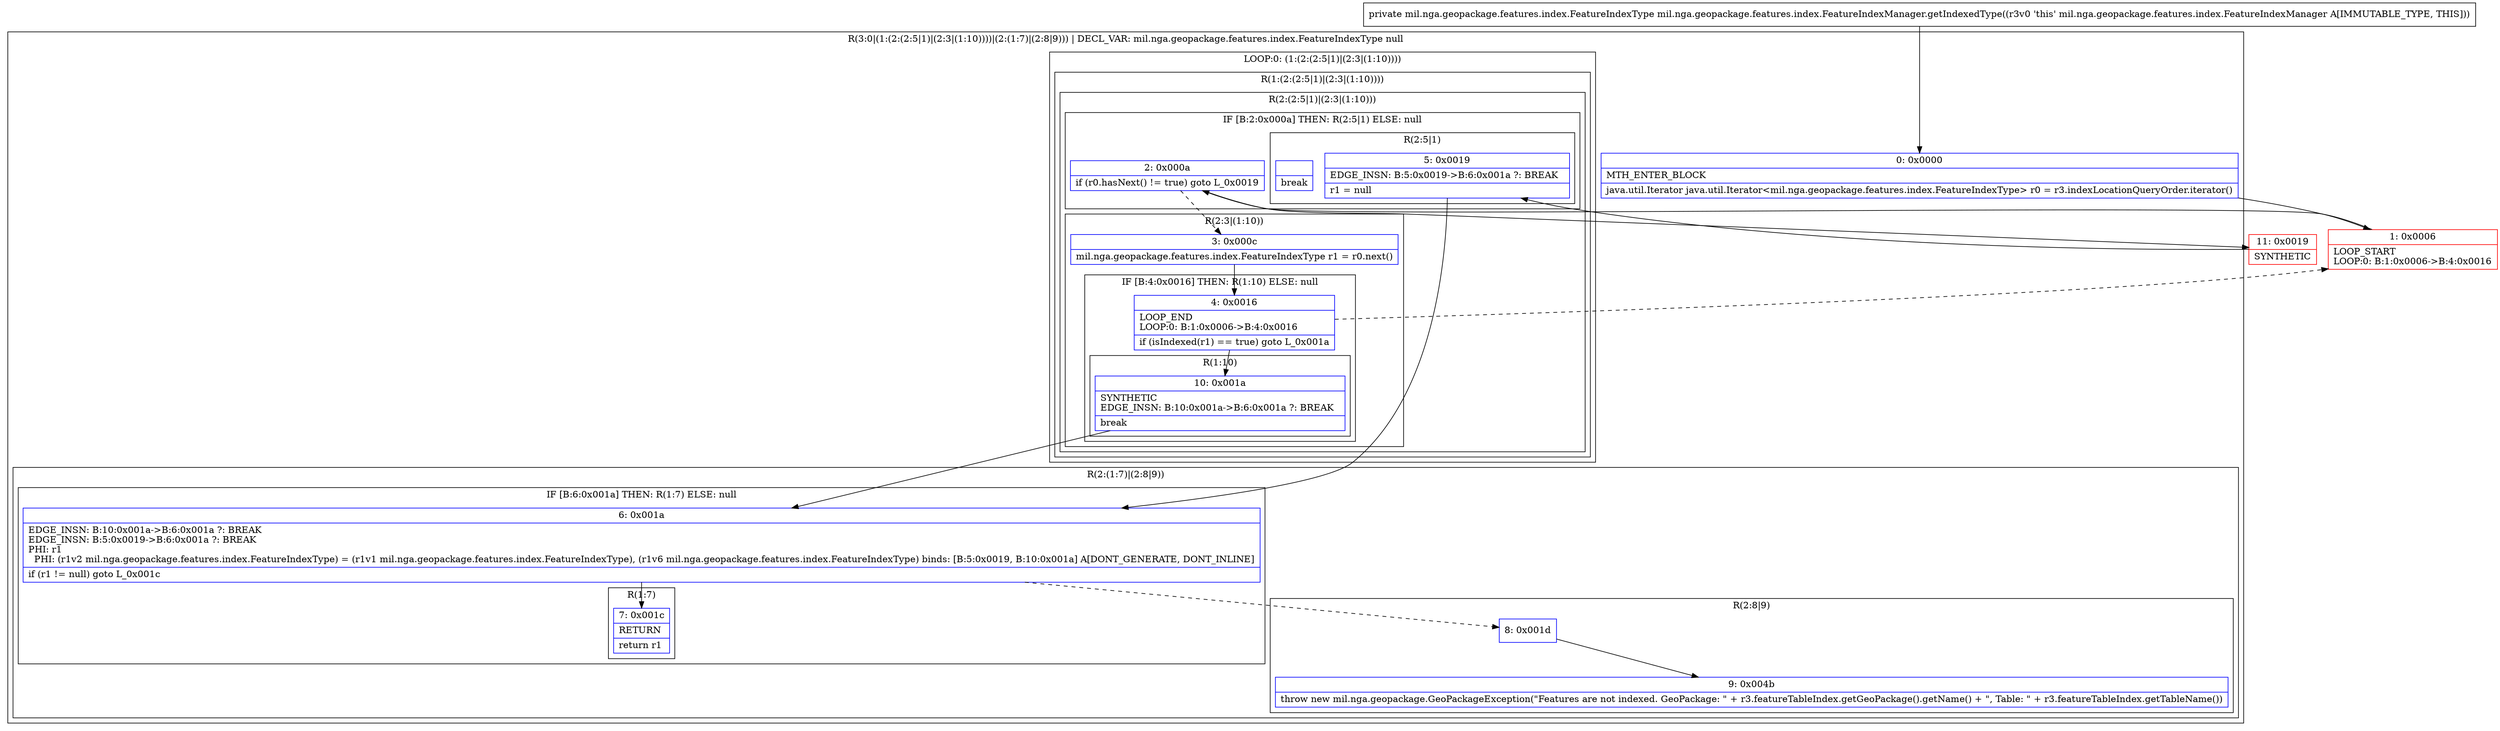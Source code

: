 digraph "CFG formil.nga.geopackage.features.index.FeatureIndexManager.getIndexedType()Lmil\/nga\/geopackage\/features\/index\/FeatureIndexType;" {
subgraph cluster_Region_64454017 {
label = "R(3:0|(1:(2:(2:5|1)|(2:3|(1:10))))|(2:(1:7)|(2:8|9))) | DECL_VAR: mil.nga.geopackage.features.index.FeatureIndexType null\l";
node [shape=record,color=blue];
Node_0 [shape=record,label="{0\:\ 0x0000|MTH_ENTER_BLOCK\l|java.util.Iterator java.util.Iterator\<mil.nga.geopackage.features.index.FeatureIndexType\> r0 = r3.indexLocationQueryOrder.iterator()\l}"];
subgraph cluster_LoopRegion_465497281 {
label = "LOOP:0: (1:(2:(2:5|1)|(2:3|(1:10))))";
node [shape=record,color=blue];
subgraph cluster_Region_1911606742 {
label = "R(1:(2:(2:5|1)|(2:3|(1:10))))";
node [shape=record,color=blue];
subgraph cluster_Region_1379964639 {
label = "R(2:(2:5|1)|(2:3|(1:10)))";
node [shape=record,color=blue];
subgraph cluster_IfRegion_1509792432 {
label = "IF [B:2:0x000a] THEN: R(2:5|1) ELSE: null";
node [shape=record,color=blue];
Node_2 [shape=record,label="{2\:\ 0x000a|if (r0.hasNext() != true) goto L_0x0019\l}"];
subgraph cluster_Region_1998343731 {
label = "R(2:5|1)";
node [shape=record,color=blue];
Node_5 [shape=record,label="{5\:\ 0x0019|EDGE_INSN: B:5:0x0019\-\>B:6:0x001a ?: BREAK  \l|r1 = null\l}"];
Node_InsnContainer_924690622 [shape=record,label="{|break\l}"];
}
}
subgraph cluster_Region_1249586083 {
label = "R(2:3|(1:10))";
node [shape=record,color=blue];
Node_3 [shape=record,label="{3\:\ 0x000c|mil.nga.geopackage.features.index.FeatureIndexType r1 = r0.next()\l}"];
subgraph cluster_IfRegion_1529451128 {
label = "IF [B:4:0x0016] THEN: R(1:10) ELSE: null";
node [shape=record,color=blue];
Node_4 [shape=record,label="{4\:\ 0x0016|LOOP_END\lLOOP:0: B:1:0x0006\-\>B:4:0x0016\l|if (isIndexed(r1) == true) goto L_0x001a\l}"];
subgraph cluster_Region_742419126 {
label = "R(1:10)";
node [shape=record,color=blue];
Node_10 [shape=record,label="{10\:\ 0x001a|SYNTHETIC\lEDGE_INSN: B:10:0x001a\-\>B:6:0x001a ?: BREAK  \l|break\l}"];
}
}
}
}
}
}
subgraph cluster_Region_2061563791 {
label = "R(2:(1:7)|(2:8|9))";
node [shape=record,color=blue];
subgraph cluster_IfRegion_543356981 {
label = "IF [B:6:0x001a] THEN: R(1:7) ELSE: null";
node [shape=record,color=blue];
Node_6 [shape=record,label="{6\:\ 0x001a|EDGE_INSN: B:10:0x001a\-\>B:6:0x001a ?: BREAK  \lEDGE_INSN: B:5:0x0019\-\>B:6:0x001a ?: BREAK  \lPHI: r1 \l  PHI: (r1v2 mil.nga.geopackage.features.index.FeatureIndexType) = (r1v1 mil.nga.geopackage.features.index.FeatureIndexType), (r1v6 mil.nga.geopackage.features.index.FeatureIndexType) binds: [B:5:0x0019, B:10:0x001a] A[DONT_GENERATE, DONT_INLINE]\l|if (r1 != null) goto L_0x001c\l}"];
subgraph cluster_Region_927925267 {
label = "R(1:7)";
node [shape=record,color=blue];
Node_7 [shape=record,label="{7\:\ 0x001c|RETURN\l|return r1\l}"];
}
}
subgraph cluster_Region_410373526 {
label = "R(2:8|9)";
node [shape=record,color=blue];
Node_8 [shape=record,label="{8\:\ 0x001d}"];
Node_9 [shape=record,label="{9\:\ 0x004b|throw new mil.nga.geopackage.GeoPackageException(\"Features are not indexed. GeoPackage: \" + r3.featureTableIndex.getGeoPackage().getName() + \", Table: \" + r3.featureTableIndex.getTableName())\l}"];
}
}
}
Node_1 [shape=record,color=red,label="{1\:\ 0x0006|LOOP_START\lLOOP:0: B:1:0x0006\-\>B:4:0x0016\l}"];
Node_11 [shape=record,color=red,label="{11\:\ 0x0019|SYNTHETIC\l}"];
MethodNode[shape=record,label="{private mil.nga.geopackage.features.index.FeatureIndexType mil.nga.geopackage.features.index.FeatureIndexManager.getIndexedType((r3v0 'this' mil.nga.geopackage.features.index.FeatureIndexManager A[IMMUTABLE_TYPE, THIS])) }"];
MethodNode -> Node_0;
Node_0 -> Node_1;
Node_2 -> Node_3[style=dashed];
Node_2 -> Node_11;
Node_5 -> Node_6;
Node_3 -> Node_4;
Node_4 -> Node_1[style=dashed];
Node_4 -> Node_10;
Node_10 -> Node_6;
Node_6 -> Node_7;
Node_6 -> Node_8[style=dashed];
Node_8 -> Node_9;
Node_1 -> Node_2;
Node_11 -> Node_5;
}

